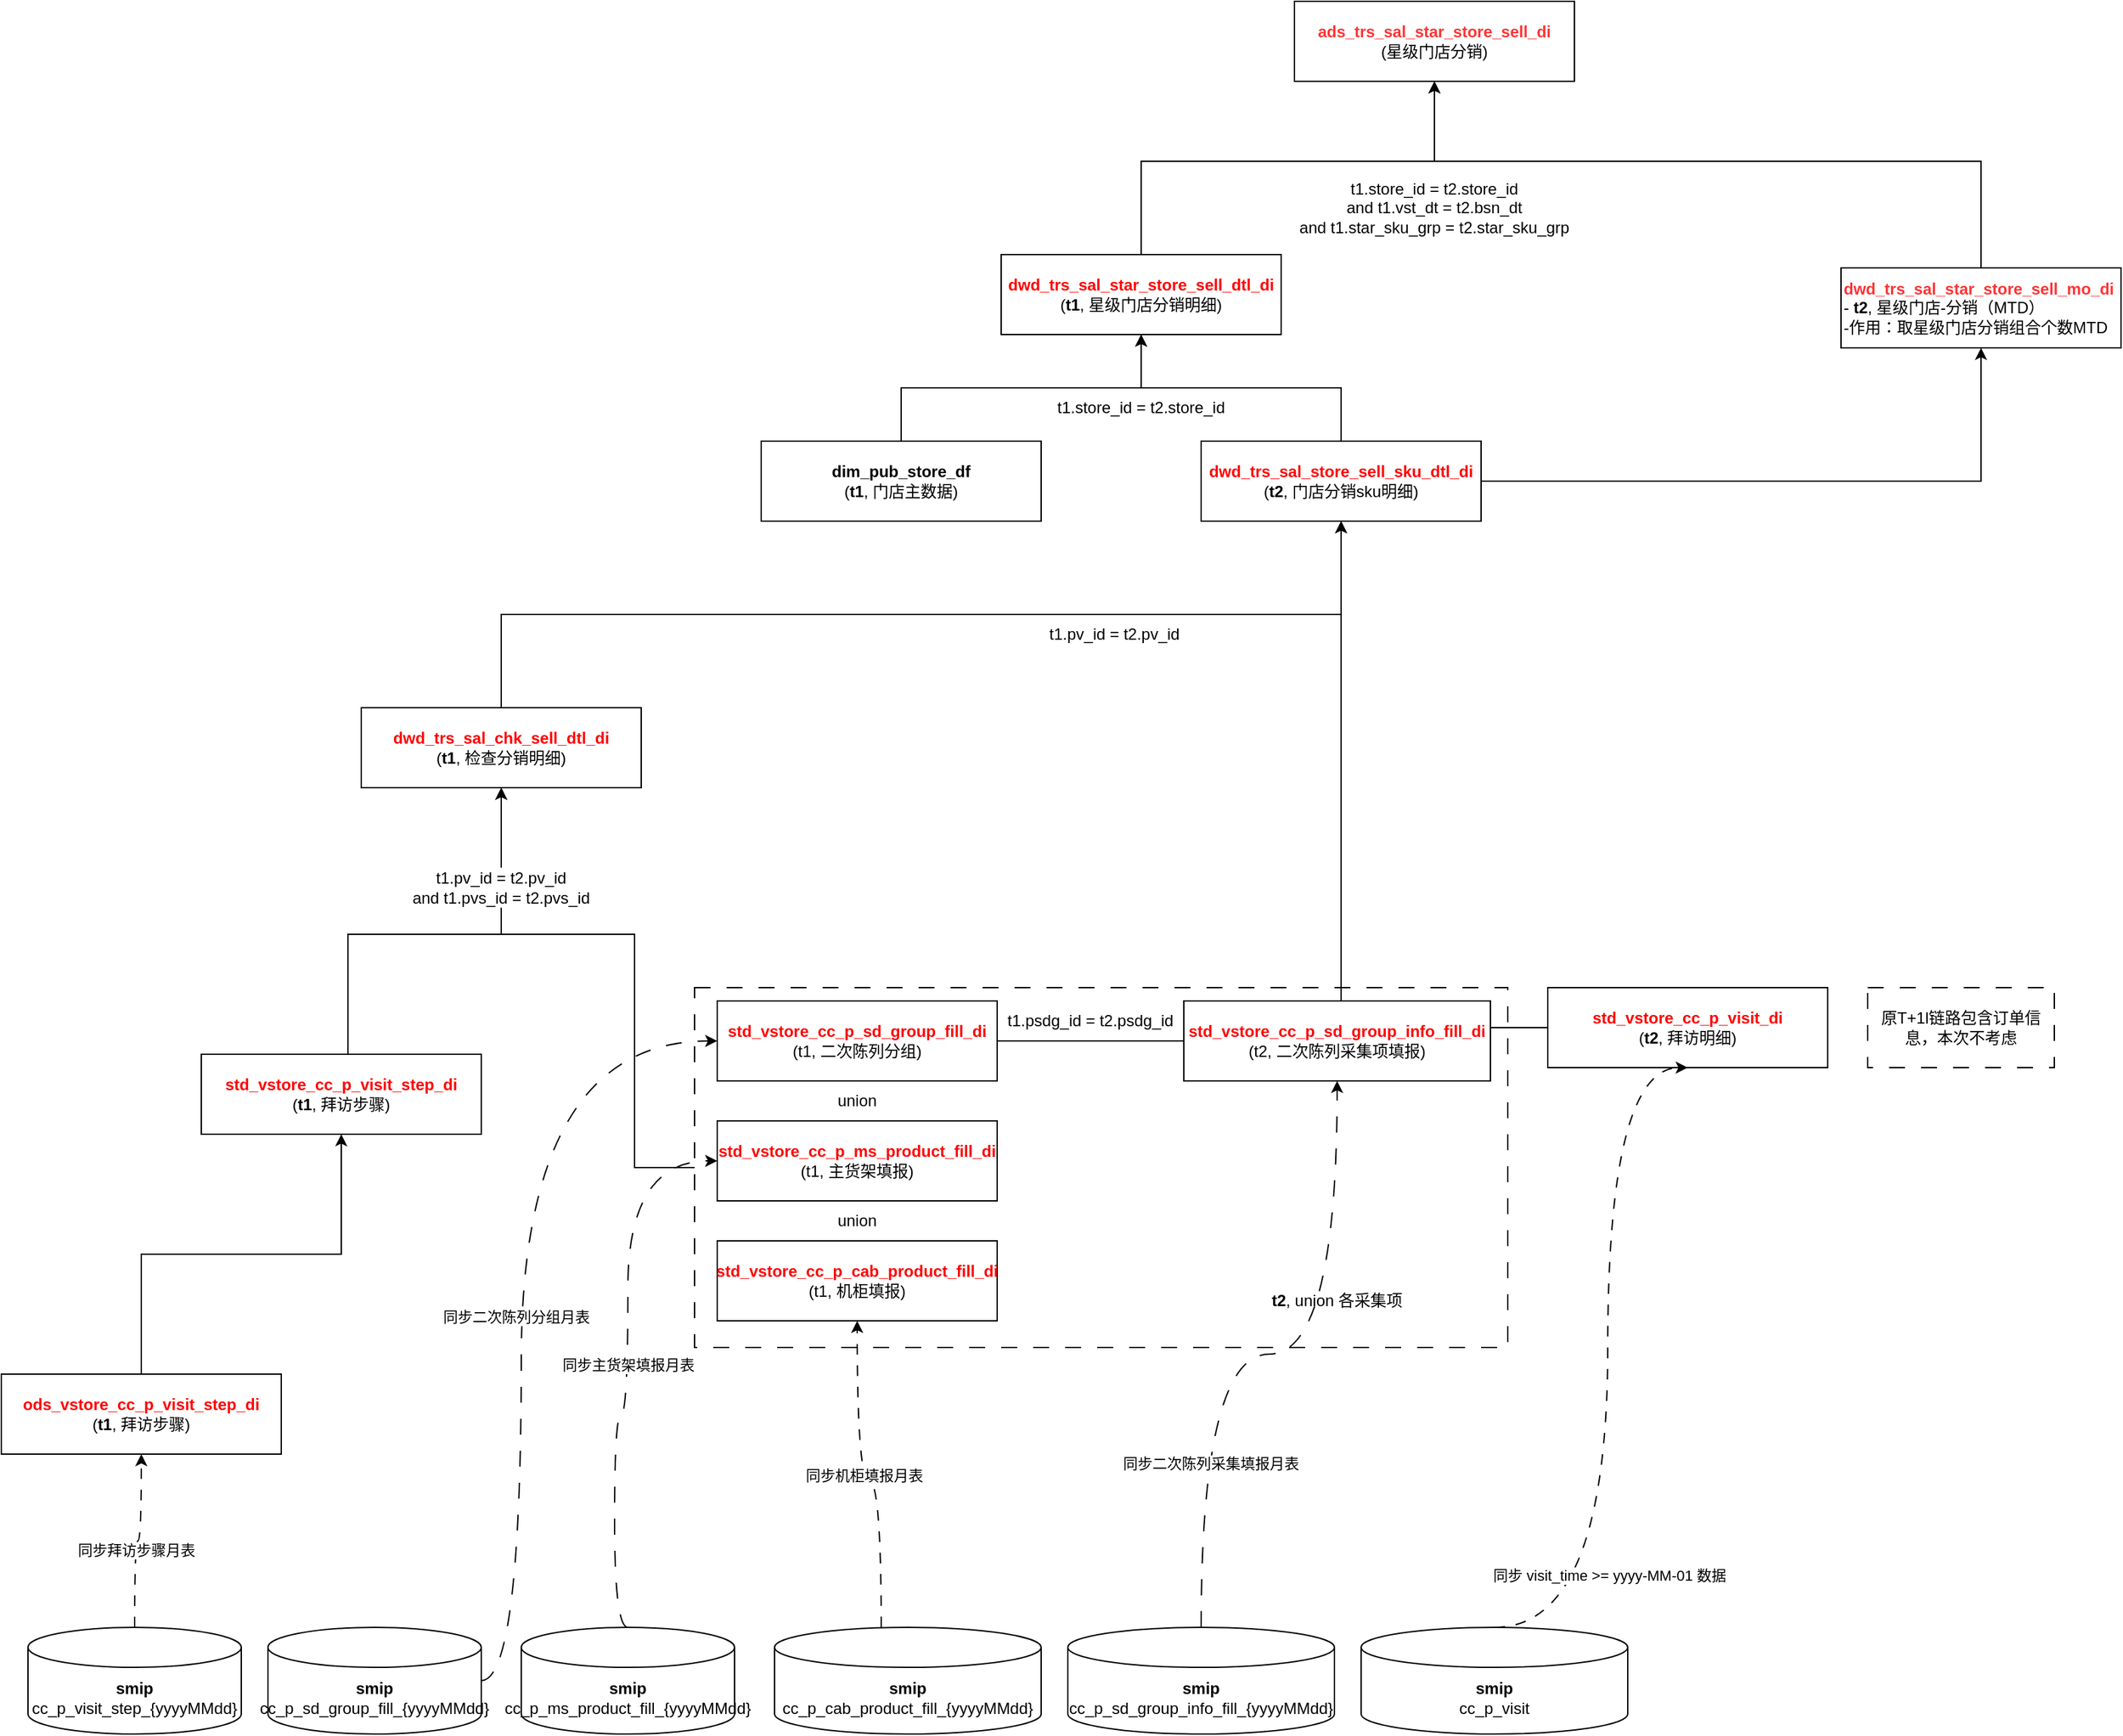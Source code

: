<mxfile version="24.0.1" type="github" pages="2">
  <diagram name="星级门店分销" id="O5wTIR30FCB-bHyDuwsl">
    <mxGraphModel dx="1877" dy="652" grid="1" gridSize="10" guides="1" tooltips="1" connect="1" arrows="1" fold="1" page="1" pageScale="1" pageWidth="827" pageHeight="1169" math="0" shadow="0">
      <root>
        <mxCell id="0" />
        <mxCell id="1" parent="0" />
        <mxCell id="k7wby_McH9RWZLFx4SYY-23" style="edgeStyle=orthogonalEdgeStyle;rounded=0;orthogonalLoop=1;jettySize=auto;html=1;entryX=0.5;entryY=1;entryDx=0;entryDy=0;" parent="1" source="k7wby_McH9RWZLFx4SYY-21" target="k7wby_McH9RWZLFx4SYY-6" edge="1">
          <mxGeometry relative="1" as="geometry">
            <Array as="points">
              <mxPoint x="-125" y="770" />
              <mxPoint x="-225" y="770" />
            </Array>
          </mxGeometry>
        </mxCell>
        <mxCell id="k7wby_McH9RWZLFx4SYY-21" value="" style="rounded=0;whiteSpace=wrap;html=1;dashed=1;dashPattern=12 12;" parent="1" vertex="1">
          <mxGeometry x="-80" y="810" width="610" height="270" as="geometry" />
        </mxCell>
        <mxCell id="qGeAgQmhq0IfEyRoK4iK-1" value="&lt;b&gt;&lt;font color=&quot;#ff3333&quot;&gt;ads_trs_sal_star_store_sell_di&lt;/font&gt;&lt;/b&gt;&lt;br&gt;(星级门店分销)" style="rounded=0;whiteSpace=wrap;html=1;" parent="1" vertex="1">
          <mxGeometry x="370" y="70" width="210" height="60" as="geometry" />
        </mxCell>
        <mxCell id="qGeAgQmhq0IfEyRoK4iK-4" style="edgeStyle=orthogonalEdgeStyle;rounded=0;orthogonalLoop=1;jettySize=auto;html=1;entryX=0.5;entryY=1;entryDx=0;entryDy=0;exitX=0.5;exitY=0;exitDx=0;exitDy=0;" parent="1" source="qGeAgQmhq0IfEyRoK4iK-2" target="qGeAgQmhq0IfEyRoK4iK-1" edge="1">
          <mxGeometry relative="1" as="geometry">
            <Array as="points">
              <mxPoint x="255" y="190" />
              <mxPoint x="475" y="190" />
            </Array>
          </mxGeometry>
        </mxCell>
        <mxCell id="qGeAgQmhq0IfEyRoK4iK-2" value="&lt;b&gt;&lt;font color=&quot;#ff0000&quot;&gt;dwd_trs_sal_star_store_sell_dtl_di&lt;/font&gt;&lt;/b&gt;&lt;br&gt;(&lt;b&gt;t1&lt;/b&gt;, 星级门店分销明细)" style="rounded=0;whiteSpace=wrap;html=1;" parent="1" vertex="1">
          <mxGeometry x="150" y="260" width="210" height="60" as="geometry" />
        </mxCell>
        <mxCell id="qGeAgQmhq0IfEyRoK4iK-5" style="edgeStyle=orthogonalEdgeStyle;rounded=0;orthogonalLoop=1;jettySize=auto;html=1;entryX=0.5;entryY=1;entryDx=0;entryDy=0;" parent="1" source="qGeAgQmhq0IfEyRoK4iK-3" target="qGeAgQmhq0IfEyRoK4iK-1" edge="1">
          <mxGeometry relative="1" as="geometry">
            <Array as="points">
              <mxPoint x="885" y="190" />
              <mxPoint x="475" y="190" />
            </Array>
          </mxGeometry>
        </mxCell>
        <mxCell id="qGeAgQmhq0IfEyRoK4iK-3" value="&lt;font color=&quot;#ff3333&quot;&gt;&lt;b&gt;dwd_trs_sal_star_store_sell_mo_di&lt;/b&gt;&lt;/font&gt;&lt;br&gt;-&amp;nbsp;&lt;b&gt;t2&lt;/b&gt;, 星级门店-分销（MTD）&lt;br&gt;-作用：取星级门店分销组合个数MTD" style="rounded=0;whiteSpace=wrap;html=1;align=left;" parent="1" vertex="1">
          <mxGeometry x="780" y="270" width="210" height="60" as="geometry" />
        </mxCell>
        <mxCell id="qGeAgQmhq0IfEyRoK4iK-6" value="t1.store_id = t2.store_id&lt;br&gt;and t1.vst_dt = t2.bsn_dt&lt;br&gt;and t1.star_sku_grp = t2.star_sku_grp" style="text;strokeColor=none;align=center;fillColor=none;html=1;verticalAlign=middle;whiteSpace=wrap;rounded=0;" parent="1" vertex="1">
          <mxGeometry x="360" y="210" width="230" height="30" as="geometry" />
        </mxCell>
        <mxCell id="k7wby_McH9RWZLFx4SYY-3" style="edgeStyle=orthogonalEdgeStyle;rounded=0;orthogonalLoop=1;jettySize=auto;html=1;" parent="1" source="k7wby_McH9RWZLFx4SYY-1" target="qGeAgQmhq0IfEyRoK4iK-2" edge="1">
          <mxGeometry relative="1" as="geometry" />
        </mxCell>
        <mxCell id="k7wby_McH9RWZLFx4SYY-1" value="&lt;b&gt;dim_pub_store_df&lt;/b&gt;&lt;br&gt;(&lt;b&gt;t1&lt;/b&gt;, 门店主数据)" style="rounded=0;whiteSpace=wrap;html=1;strokeColor=#000000;" parent="1" vertex="1">
          <mxGeometry x="-30" y="400" width="210" height="60" as="geometry" />
        </mxCell>
        <mxCell id="k7wby_McH9RWZLFx4SYY-4" style="edgeStyle=orthogonalEdgeStyle;rounded=0;orthogonalLoop=1;jettySize=auto;html=1;entryX=0.5;entryY=1;entryDx=0;entryDy=0;" parent="1" source="k7wby_McH9RWZLFx4SYY-2" target="qGeAgQmhq0IfEyRoK4iK-2" edge="1">
          <mxGeometry relative="1" as="geometry" />
        </mxCell>
        <mxCell id="k7wby_McH9RWZLFx4SYY-47" style="edgeStyle=orthogonalEdgeStyle;rounded=0;orthogonalLoop=1;jettySize=auto;html=1;entryX=0.5;entryY=1;entryDx=0;entryDy=0;" parent="1" source="k7wby_McH9RWZLFx4SYY-2" target="qGeAgQmhq0IfEyRoK4iK-3" edge="1">
          <mxGeometry relative="1" as="geometry" />
        </mxCell>
        <mxCell id="k7wby_McH9RWZLFx4SYY-2" value="&lt;font color=&quot;#ff0000&quot;&gt;&lt;b&gt;dwd_trs_sal_store_sell_sku_dtl_di&lt;/b&gt;&lt;/font&gt;&lt;br&gt;(&lt;b&gt;t2&lt;/b&gt;, 门店分销sku明细)" style="rounded=0;whiteSpace=wrap;html=1;" parent="1" vertex="1">
          <mxGeometry x="300" y="400" width="210" height="60" as="geometry" />
        </mxCell>
        <mxCell id="k7wby_McH9RWZLFx4SYY-5" value="t1.store_id = t2.store_id" style="text;strokeColor=none;align=center;fillColor=none;html=1;verticalAlign=middle;whiteSpace=wrap;rounded=0;" parent="1" vertex="1">
          <mxGeometry x="140" y="360" width="230" height="30" as="geometry" />
        </mxCell>
        <mxCell id="k7wby_McH9RWZLFx4SYY-8" style="edgeStyle=orthogonalEdgeStyle;rounded=0;orthogonalLoop=1;jettySize=auto;html=1;entryX=0.5;entryY=1;entryDx=0;entryDy=0;exitX=0.5;exitY=0;exitDx=0;exitDy=0;" parent="1" source="k7wby_McH9RWZLFx4SYY-6" target="k7wby_McH9RWZLFx4SYY-2" edge="1">
          <mxGeometry relative="1" as="geometry" />
        </mxCell>
        <mxCell id="k7wby_McH9RWZLFx4SYY-6" value="&lt;b&gt;&lt;font color=&quot;#ff0000&quot;&gt;dwd_trs_sal_chk_sell_dtl_di&lt;/font&gt;&lt;/b&gt;&lt;br&gt;(&lt;b&gt;t1&lt;/b&gt;, 检查分销明细)" style="rounded=0;whiteSpace=wrap;html=1;" parent="1" vertex="1">
          <mxGeometry x="-330" y="600" width="210" height="60" as="geometry" />
        </mxCell>
        <mxCell id="k7wby_McH9RWZLFx4SYY-9" style="edgeStyle=orthogonalEdgeStyle;rounded=0;orthogonalLoop=1;jettySize=auto;html=1;entryX=0.5;entryY=1;entryDx=0;entryDy=0;" parent="1" source="k7wby_McH9RWZLFx4SYY-7" target="k7wby_McH9RWZLFx4SYY-2" edge="1">
          <mxGeometry relative="1" as="geometry" />
        </mxCell>
        <mxCell id="k7wby_McH9RWZLFx4SYY-7" value="&lt;font color=&quot;#ff0000&quot;&gt;&lt;b&gt;std_vstore_cc_p_visit_di&lt;/b&gt;&lt;/font&gt;&lt;br&gt;(&lt;b&gt;t2&lt;/b&gt;, 拜访明细)" style="rounded=0;whiteSpace=wrap;html=1;" parent="1" vertex="1">
          <mxGeometry x="560" y="810" width="210" height="60" as="geometry" />
        </mxCell>
        <mxCell id="k7wby_McH9RWZLFx4SYY-10" value="t1.pv_id = t2.pv_id" style="text;strokeColor=none;align=center;fillColor=none;html=1;verticalAlign=middle;whiteSpace=wrap;rounded=0;" parent="1" vertex="1">
          <mxGeometry x="120" y="530" width="230" height="30" as="geometry" />
        </mxCell>
        <mxCell id="k7wby_McH9RWZLFx4SYY-11" value="原T+1l链路包含订单信息，本次不考虑" style="rounded=0;whiteSpace=wrap;html=1;dashed=1;dashPattern=12 12;" parent="1" vertex="1">
          <mxGeometry x="800" y="810" width="140" height="60" as="geometry" />
        </mxCell>
        <mxCell id="k7wby_McH9RWZLFx4SYY-22" style="edgeStyle=orthogonalEdgeStyle;rounded=0;orthogonalLoop=1;jettySize=auto;html=1;entryX=0.5;entryY=1;entryDx=0;entryDy=0;exitX=0.5;exitY=0;exitDx=0;exitDy=0;" parent="1" source="k7wby_McH9RWZLFx4SYY-12" target="k7wby_McH9RWZLFx4SYY-6" edge="1">
          <mxGeometry relative="1" as="geometry">
            <Array as="points">
              <mxPoint x="-340" y="860" />
              <mxPoint x="-340" y="770" />
              <mxPoint x="-225" y="770" />
            </Array>
          </mxGeometry>
        </mxCell>
        <mxCell id="k7wby_McH9RWZLFx4SYY-12" value="&lt;font color=&quot;#ff0000&quot;&gt;&lt;b&gt;std_vstore_cc_p_visit_step_di&lt;/b&gt;&lt;/font&gt;&lt;br&gt;(&lt;b&gt;t1&lt;/b&gt;, 拜访步骤)" style="rounded=0;whiteSpace=wrap;html=1;" parent="1" vertex="1">
          <mxGeometry x="-450" y="860" width="210" height="60" as="geometry" />
        </mxCell>
        <mxCell id="k7wby_McH9RWZLFx4SYY-15" style="edgeStyle=orthogonalEdgeStyle;rounded=0;orthogonalLoop=1;jettySize=auto;html=1;entryX=0;entryY=0.5;entryDx=0;entryDy=0;endArrow=none;endFill=0;" parent="1" source="k7wby_McH9RWZLFx4SYY-13" target="k7wby_McH9RWZLFx4SYY-14" edge="1">
          <mxGeometry relative="1" as="geometry" />
        </mxCell>
        <mxCell id="k7wby_McH9RWZLFx4SYY-13" value="&lt;b style=&quot;color: rgb(255, 0, 0);&quot;&gt;std_vstore_cc_p_sd_group_fill_di&lt;/b&gt;&lt;br&gt;(t1, 二次陈列分组)" style="rounded=0;whiteSpace=wrap;html=1;" parent="1" vertex="1">
          <mxGeometry x="-63" y="820" width="210" height="60" as="geometry" />
        </mxCell>
        <mxCell id="k7wby_McH9RWZLFx4SYY-14" value="&lt;b style=&quot;color: rgb(255, 0, 0);&quot;&gt;std_vstore_cc_p_sd_group_info_fill_di&lt;/b&gt;&lt;br&gt;(t2, 二次陈列采集项填报)" style="rounded=0;whiteSpace=wrap;html=1;" parent="1" vertex="1">
          <mxGeometry x="287" y="820" width="230" height="60" as="geometry" />
        </mxCell>
        <mxCell id="k7wby_McH9RWZLFx4SYY-16" value="t1.psdg_id = t2.psdg_id" style="text;strokeColor=none;align=center;fillColor=none;html=1;verticalAlign=middle;whiteSpace=wrap;rounded=0;" parent="1" vertex="1">
          <mxGeometry x="147" y="820" width="140" height="30" as="geometry" />
        </mxCell>
        <mxCell id="k7wby_McH9RWZLFx4SYY-17" value="&lt;font color=&quot;#ff0000&quot;&gt;&lt;b&gt;std_vstore_cc_p_ms_product_fill_di&lt;/b&gt;&lt;/font&gt;&lt;br&gt;(t1, 主货架填报)" style="rounded=0;whiteSpace=wrap;html=1;" parent="1" vertex="1">
          <mxGeometry x="-63" y="910" width="210" height="60" as="geometry" />
        </mxCell>
        <mxCell id="k7wby_McH9RWZLFx4SYY-18" value="&lt;b&gt;&lt;font color=&quot;#ff0000&quot;&gt;std_vstore_cc_p_cab_product_fill_di&lt;/font&gt;&lt;/b&gt;&lt;br&gt;(t1, 机柜填报)" style="rounded=0;whiteSpace=wrap;html=1;" parent="1" vertex="1">
          <mxGeometry x="-63" y="1000" width="210" height="60" as="geometry" />
        </mxCell>
        <mxCell id="k7wby_McH9RWZLFx4SYY-19" value="union" style="text;strokeColor=none;align=center;fillColor=none;html=1;verticalAlign=middle;whiteSpace=wrap;rounded=0;" parent="1" vertex="1">
          <mxGeometry x="12" y="880" width="60" height="30" as="geometry" />
        </mxCell>
        <mxCell id="k7wby_McH9RWZLFx4SYY-20" value="union" style="text;strokeColor=none;align=center;fillColor=none;html=1;verticalAlign=middle;whiteSpace=wrap;rounded=0;" parent="1" vertex="1">
          <mxGeometry x="12" y="970" width="60" height="30" as="geometry" />
        </mxCell>
        <mxCell id="k7wby_McH9RWZLFx4SYY-25" value="t1.pv_id = t2.pv_id&lt;div&gt;and t1.pvs_id = t2.pvs_id&lt;/div&gt;" style="text;strokeColor=none;align=center;fillColor=default;html=1;verticalAlign=middle;whiteSpace=wrap;rounded=0;" parent="1" vertex="1">
          <mxGeometry x="-340" y="720" width="230" height="30" as="geometry" />
        </mxCell>
        <mxCell id="k7wby_McH9RWZLFx4SYY-26" value="&lt;b&gt;t2&lt;/b&gt;, union 各采集项" style="text;strokeColor=none;align=center;fillColor=none;html=1;verticalAlign=middle;whiteSpace=wrap;rounded=0;" parent="1" vertex="1">
          <mxGeometry x="287" y="1030" width="230" height="30" as="geometry" />
        </mxCell>
        <mxCell id="k7wby_McH9RWZLFx4SYY-28" style="edgeStyle=orthogonalEdgeStyle;rounded=0;orthogonalLoop=1;jettySize=auto;html=1;entryX=0.5;entryY=1;entryDx=0;entryDy=0;exitX=0.5;exitY=0;exitDx=0;exitDy=0;" parent="1" source="k7wby_McH9RWZLFx4SYY-27" target="k7wby_McH9RWZLFx4SYY-12" edge="1">
          <mxGeometry relative="1" as="geometry" />
        </mxCell>
        <mxCell id="k7wby_McH9RWZLFx4SYY-27" value="&lt;font color=&quot;#ff0000&quot;&gt;&lt;b&gt;ods_vstore_cc_p_visit_step_di&lt;/b&gt;&lt;/font&gt;&lt;br&gt;(&lt;b&gt;t1&lt;/b&gt;, 拜访步骤)" style="rounded=0;whiteSpace=wrap;html=1;" parent="1" vertex="1">
          <mxGeometry x="-600" y="1100" width="210" height="60" as="geometry" />
        </mxCell>
        <mxCell id="k7wby_McH9RWZLFx4SYY-30" style="edgeStyle=orthogonalEdgeStyle;rounded=0;orthogonalLoop=1;jettySize=auto;html=1;entryX=0.5;entryY=1;entryDx=0;entryDy=0;curved=1;dashed=1;dashPattern=8 8;" parent="1" source="k7wby_McH9RWZLFx4SYY-29" target="k7wby_McH9RWZLFx4SYY-27" edge="1">
          <mxGeometry relative="1" as="geometry" />
        </mxCell>
        <mxCell id="k7wby_McH9RWZLFx4SYY-31" value="同步拜访步骤月表" style="edgeLabel;html=1;align=center;verticalAlign=middle;resizable=0;points=[];" parent="k7wby_McH9RWZLFx4SYY-30" vertex="1" connectable="0">
          <mxGeometry x="-0.141" y="-1" relative="1" as="geometry">
            <mxPoint as="offset" />
          </mxGeometry>
        </mxCell>
        <mxCell id="k7wby_McH9RWZLFx4SYY-29" value="&lt;b&gt;smip&lt;/b&gt;&lt;br&gt;cc_p_visit_step_{yyyyMMdd}" style="shape=cylinder3;whiteSpace=wrap;html=1;boundedLbl=1;backgroundOutline=1;size=15;" parent="1" vertex="1">
          <mxGeometry x="-580" y="1290" width="160" height="80" as="geometry" />
        </mxCell>
        <mxCell id="k7wby_McH9RWZLFx4SYY-33" style="edgeStyle=orthogonalEdgeStyle;rounded=0;orthogonalLoop=1;jettySize=auto;html=1;entryX=0;entryY=0.5;entryDx=0;entryDy=0;curved=1;dashed=1;dashPattern=12 12;" parent="1" source="k7wby_McH9RWZLFx4SYY-32" target="k7wby_McH9RWZLFx4SYY-13" edge="1">
          <mxGeometry relative="1" as="geometry">
            <Array as="points">
              <mxPoint x="-210" y="850" />
            </Array>
          </mxGeometry>
        </mxCell>
        <mxCell id="k7wby_McH9RWZLFx4SYY-34" value="同步二次陈列分组月表" style="edgeLabel;html=1;align=center;verticalAlign=middle;resizable=0;points=[];" parent="k7wby_McH9RWZLFx4SYY-33" vertex="1" connectable="0">
          <mxGeometry x="-0.076" y="4" relative="1" as="geometry">
            <mxPoint as="offset" />
          </mxGeometry>
        </mxCell>
        <mxCell id="k7wby_McH9RWZLFx4SYY-32" value="&lt;b&gt;smip&lt;/b&gt;&lt;br&gt;cc_p_sd_group_fill_{yyyyMMdd}" style="shape=cylinder3;whiteSpace=wrap;html=1;boundedLbl=1;backgroundOutline=1;size=15;" parent="1" vertex="1">
          <mxGeometry x="-400" y="1290" width="160" height="80" as="geometry" />
        </mxCell>
        <mxCell id="k7wby_McH9RWZLFx4SYY-36" style="edgeStyle=orthogonalEdgeStyle;rounded=0;orthogonalLoop=1;jettySize=auto;html=1;entryX=0;entryY=0.5;entryDx=0;entryDy=0;curved=1;exitX=0.5;exitY=0;exitDx=0;exitDy=0;exitPerimeter=0;dashed=1;dashPattern=12 12;" parent="1" source="k7wby_McH9RWZLFx4SYY-35" target="k7wby_McH9RWZLFx4SYY-17" edge="1">
          <mxGeometry relative="1" as="geometry">
            <Array as="points">
              <mxPoint x="-140" y="1290" />
              <mxPoint x="-140" y="1130" />
              <mxPoint x="-130" y="1130" />
              <mxPoint x="-130" y="940" />
            </Array>
          </mxGeometry>
        </mxCell>
        <mxCell id="k7wby_McH9RWZLFx4SYY-37" value="同步主货架填报月表" style="edgeLabel;html=1;align=center;verticalAlign=middle;resizable=0;points=[];" parent="k7wby_McH9RWZLFx4SYY-36" vertex="1" connectable="0">
          <mxGeometry x="-0.008" relative="1" as="geometry">
            <mxPoint as="offset" />
          </mxGeometry>
        </mxCell>
        <mxCell id="k7wby_McH9RWZLFx4SYY-35" value="&lt;b&gt;smip&lt;/b&gt;&lt;br&gt;cc_p_ms_product_fill_{yyyyMMdd}" style="shape=cylinder3;whiteSpace=wrap;html=1;boundedLbl=1;backgroundOutline=1;size=15;" parent="1" vertex="1">
          <mxGeometry x="-210" y="1290" width="160" height="80" as="geometry" />
        </mxCell>
        <mxCell id="k7wby_McH9RWZLFx4SYY-39" style="edgeStyle=orthogonalEdgeStyle;rounded=0;orthogonalLoop=1;jettySize=auto;html=1;entryX=0.5;entryY=1;entryDx=0;entryDy=0;curved=1;dashed=1;dashPattern=8 8;" parent="1" source="k7wby_McH9RWZLFx4SYY-38" target="k7wby_McH9RWZLFx4SYY-18" edge="1">
          <mxGeometry relative="1" as="geometry">
            <Array as="points">
              <mxPoint x="60" y="1180" />
              <mxPoint x="42" y="1180" />
            </Array>
          </mxGeometry>
        </mxCell>
        <mxCell id="k7wby_McH9RWZLFx4SYY-40" value="同步机柜填报月表" style="edgeLabel;html=1;align=center;verticalAlign=middle;resizable=0;points=[];" parent="k7wby_McH9RWZLFx4SYY-39" vertex="1" connectable="0">
          <mxGeometry x="-0.006" y="-4" relative="1" as="geometry">
            <mxPoint as="offset" />
          </mxGeometry>
        </mxCell>
        <mxCell id="k7wby_McH9RWZLFx4SYY-38" value="&lt;b&gt;smip&lt;/b&gt;&lt;br&gt;cc_p_cab_product_fill_{yyyyMMdd}" style="shape=cylinder3;whiteSpace=wrap;html=1;boundedLbl=1;backgroundOutline=1;size=15;" parent="1" vertex="1">
          <mxGeometry x="-20" y="1290" width="200" height="80" as="geometry" />
        </mxCell>
        <mxCell id="k7wby_McH9RWZLFx4SYY-42" style="edgeStyle=orthogonalEdgeStyle;rounded=0;orthogonalLoop=1;jettySize=auto;html=1;entryX=0.5;entryY=1;entryDx=0;entryDy=0;curved=1;dashed=1;dashPattern=12 12;" parent="1" source="k7wby_McH9RWZLFx4SYY-41" target="k7wby_McH9RWZLFx4SYY-14" edge="1">
          <mxGeometry relative="1" as="geometry" />
        </mxCell>
        <mxCell id="k7wby_McH9RWZLFx4SYY-43" value="同步二次陈列采集填报月表" style="edgeLabel;html=1;align=center;verticalAlign=middle;resizable=0;points=[];" parent="k7wby_McH9RWZLFx4SYY-42" vertex="1" connectable="0">
          <mxGeometry x="-0.517" y="-7" relative="1" as="geometry">
            <mxPoint as="offset" />
          </mxGeometry>
        </mxCell>
        <mxCell id="k7wby_McH9RWZLFx4SYY-41" value="&lt;b&gt;smip&lt;/b&gt;&lt;br&gt;cc_p_sd_group_info_fill_{yyyyMMdd}" style="shape=cylinder3;whiteSpace=wrap;html=1;boundedLbl=1;backgroundOutline=1;size=15;" parent="1" vertex="1">
          <mxGeometry x="200" y="1290" width="200" height="80" as="geometry" />
        </mxCell>
        <mxCell id="k7wby_McH9RWZLFx4SYY-45" style="edgeStyle=orthogonalEdgeStyle;rounded=0;orthogonalLoop=1;jettySize=auto;html=1;entryX=0.5;entryY=1;entryDx=0;entryDy=0;curved=1;dashed=1;dashPattern=8 8;exitX=0.5;exitY=0;exitDx=0;exitDy=0;exitPerimeter=0;" parent="1" source="k7wby_McH9RWZLFx4SYY-44" target="k7wby_McH9RWZLFx4SYY-7" edge="1">
          <mxGeometry relative="1" as="geometry">
            <mxPoint x="640" y="920" as="targetPoint" />
            <Array as="points">
              <mxPoint x="605" y="1290" />
              <mxPoint x="605" y="870" />
            </Array>
          </mxGeometry>
        </mxCell>
        <mxCell id="k7wby_McH9RWZLFx4SYY-46" value="同步 visit_time &amp;gt;= yyyy-MM-01 数据" style="edgeLabel;html=1;align=center;verticalAlign=middle;resizable=0;points=[];" parent="k7wby_McH9RWZLFx4SYY-45" vertex="1" connectable="0">
          <mxGeometry x="-0.559" y="-1" relative="1" as="geometry">
            <mxPoint as="offset" />
          </mxGeometry>
        </mxCell>
        <mxCell id="k7wby_McH9RWZLFx4SYY-44" value="&lt;b&gt;smip&lt;/b&gt;&lt;div&gt;cc_p_visit&lt;/div&gt;" style="shape=cylinder3;whiteSpace=wrap;html=1;boundedLbl=1;backgroundOutline=1;size=15;" parent="1" vertex="1">
          <mxGeometry x="420" y="1290" width="200" height="80" as="geometry" />
        </mxCell>
      </root>
    </mxGraphModel>
  </diagram>
  <diagram id="UXB-QgKcg6yXlg2qpUsg" name="星级门店数据源">
    <mxGraphModel dx="1050" dy="652" grid="1" gridSize="10" guides="1" tooltips="1" connect="1" arrows="1" fold="1" page="1" pageScale="1" pageWidth="827" pageHeight="1169" math="0" shadow="0">
      <root>
        <mxCell id="0" />
        <mxCell id="1" parent="0" />
        <mxCell id="vUfhxMmngIxgGbW8-wMc-1" value="参考JOB: 4407" style="text;strokeColor=none;align=center;fillColor=none;html=1;verticalAlign=middle;whiteSpace=wrap;rounded=0;" vertex="1" parent="1">
          <mxGeometry x="30" y="20" width="160" height="30" as="geometry" />
        </mxCell>
        <mxCell id="31z-lfYSeylGR7cW0axn-1" value="&lt;font color=&quot;#ff3333&quot;&gt;&lt;b&gt;ads_trs_sal_store_score_dtl_di&lt;/b&gt;&lt;/font&gt;&lt;br&gt;(星级门店评分明细表)" style="rounded=0;whiteSpace=wrap;html=1;" vertex="1" parent="1">
          <mxGeometry x="350" y="80" width="210" height="60" as="geometry" />
        </mxCell>
        <mxCell id="31z-lfYSeylGR7cW0axn-3" style="edgeStyle=orthogonalEdgeStyle;rounded=0;orthogonalLoop=1;jettySize=auto;html=1;entryX=0.5;entryY=1;entryDx=0;entryDy=0;" edge="1" parent="1" source="31z-lfYSeylGR7cW0axn-2" target="31z-lfYSeylGR7cW0axn-1">
          <mxGeometry relative="1" as="geometry" />
        </mxCell>
        <mxCell id="31z-lfYSeylGR7cW0axn-2" value="&lt;font color=&quot;#ff3333&quot;&gt;&lt;b&gt;dwd_trs_sal_store_score_dtl_di&lt;/b&gt;&lt;/font&gt;&lt;br&gt;(门店评分明细表)" style="rounded=0;whiteSpace=wrap;html=1;" vertex="1" parent="1">
          <mxGeometry x="350" y="200" width="210" height="60" as="geometry" />
        </mxCell>
      </root>
    </mxGraphModel>
  </diagram>
</mxfile>

